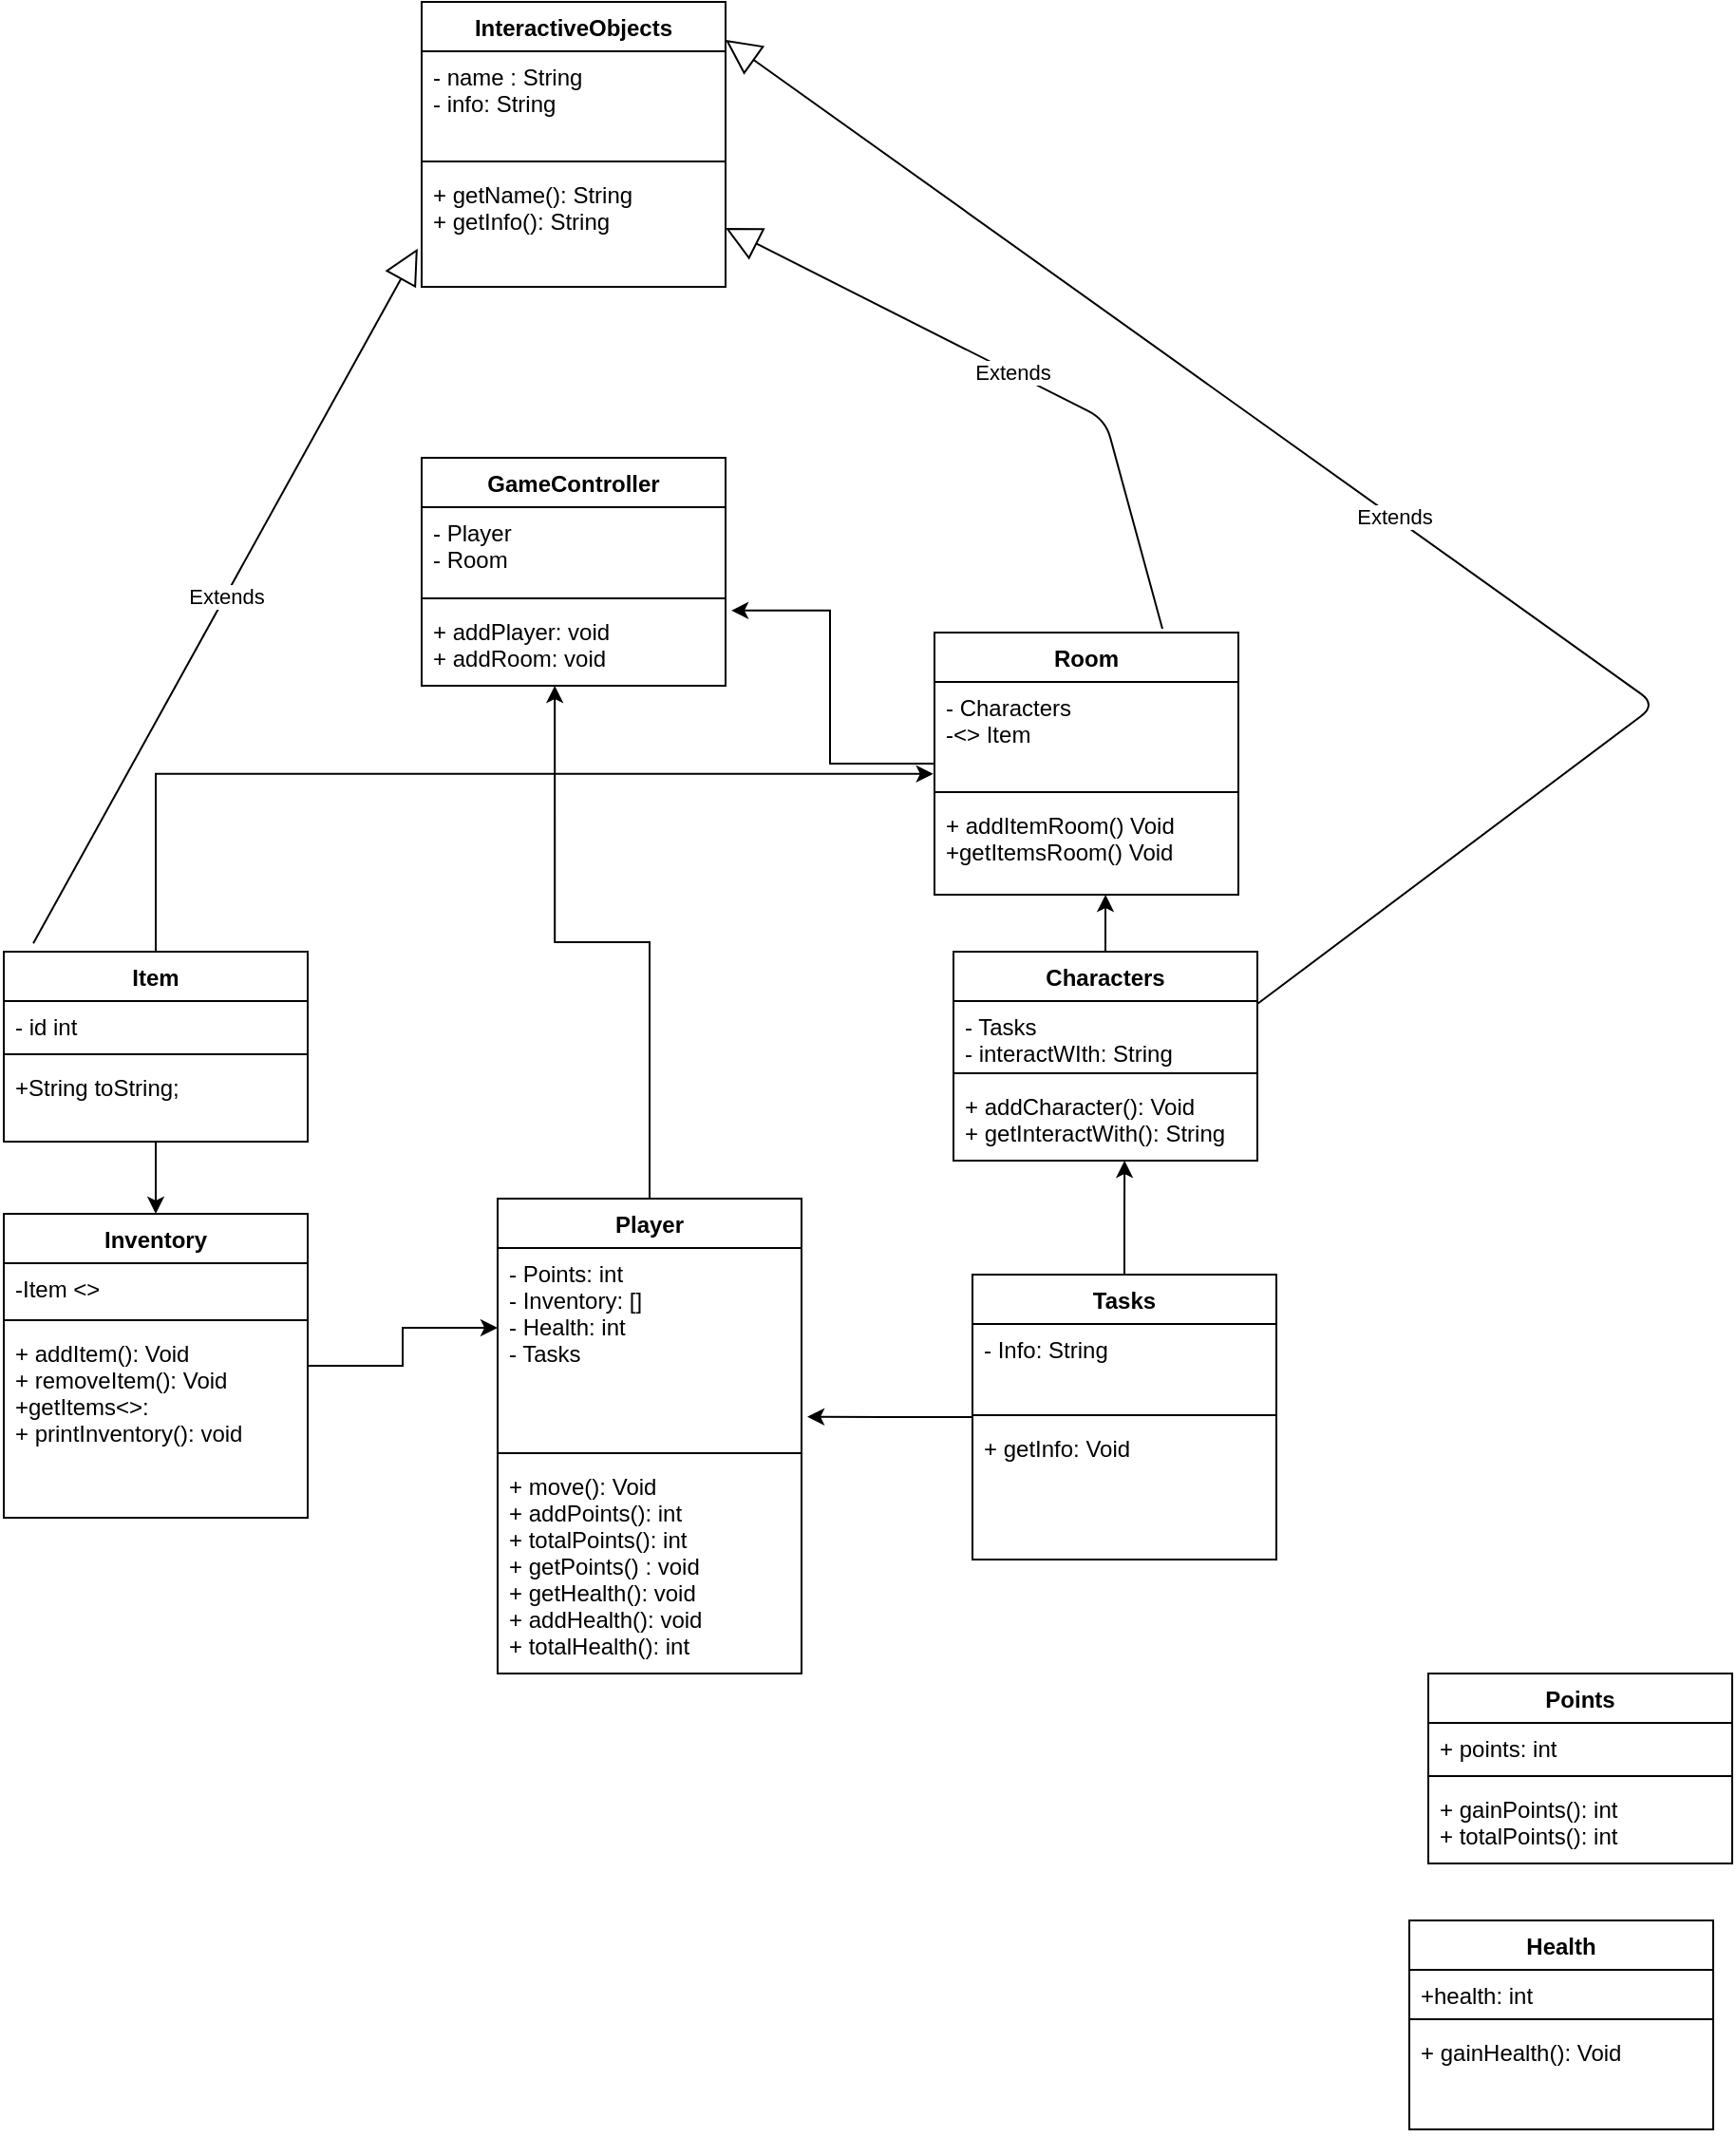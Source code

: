 <mxfile version="13.8.6" type="github">
  <diagram id="OaIZEHk09cOnDfYloAlH" name="Page-1">
    <mxGraphModel dx="2500" dy="2103" grid="1" gridSize="10" guides="1" tooltips="1" connect="1" arrows="1" fold="1" page="1" pageScale="1" pageWidth="827" pageHeight="1169" math="0" shadow="0">
      <root>
        <mxCell id="0" />
        <mxCell id="1" parent="0" />
        <mxCell id="fyJtYtqgs7xTM8hpXgKs-1" value="InteractiveObjects" style="swimlane;fontStyle=1;align=center;verticalAlign=top;childLayout=stackLayout;horizontal=1;startSize=26;horizontalStack=0;resizeParent=1;resizeParentMax=0;resizeLast=0;collapsible=1;marginBottom=0;" parent="1" vertex="1">
          <mxGeometry x="100" y="-270" width="160" height="150" as="geometry" />
        </mxCell>
        <mxCell id="fyJtYtqgs7xTM8hpXgKs-2" value="- name : String&#xa;- info: String&#xa;" style="text;strokeColor=none;fillColor=none;align=left;verticalAlign=top;spacingLeft=4;spacingRight=4;overflow=hidden;rotatable=0;points=[[0,0.5],[1,0.5]];portConstraint=eastwest;" parent="fyJtYtqgs7xTM8hpXgKs-1" vertex="1">
          <mxGeometry y="26" width="160" height="54" as="geometry" />
        </mxCell>
        <mxCell id="fyJtYtqgs7xTM8hpXgKs-3" value="" style="line;strokeWidth=1;fillColor=none;align=left;verticalAlign=middle;spacingTop=-1;spacingLeft=3;spacingRight=3;rotatable=0;labelPosition=right;points=[];portConstraint=eastwest;" parent="fyJtYtqgs7xTM8hpXgKs-1" vertex="1">
          <mxGeometry y="80" width="160" height="8" as="geometry" />
        </mxCell>
        <mxCell id="fyJtYtqgs7xTM8hpXgKs-4" value="+ getName(): String&#xa;+ getInfo(): String&#xa;" style="text;strokeColor=none;fillColor=none;align=left;verticalAlign=top;spacingLeft=4;spacingRight=4;overflow=hidden;rotatable=0;points=[[0,0.5],[1,0.5]];portConstraint=eastwest;" parent="fyJtYtqgs7xTM8hpXgKs-1" vertex="1">
          <mxGeometry y="88" width="160" height="62" as="geometry" />
        </mxCell>
        <mxCell id="Br5TqSRko3BlNioLOSHJ-10" value="Health" style="swimlane;fontStyle=1;align=center;verticalAlign=top;childLayout=stackLayout;horizontal=1;startSize=26;horizontalStack=0;resizeParent=1;resizeParentMax=0;resizeLast=0;collapsible=1;marginBottom=0;" parent="1" vertex="1">
          <mxGeometry x="620" y="740" width="160" height="110" as="geometry" />
        </mxCell>
        <mxCell id="Br5TqSRko3BlNioLOSHJ-11" value="+health: int" style="text;strokeColor=none;fillColor=none;align=left;verticalAlign=top;spacingLeft=4;spacingRight=4;overflow=hidden;rotatable=0;points=[[0,0.5],[1,0.5]];portConstraint=eastwest;" parent="Br5TqSRko3BlNioLOSHJ-10" vertex="1">
          <mxGeometry y="26" width="160" height="22" as="geometry" />
        </mxCell>
        <mxCell id="Br5TqSRko3BlNioLOSHJ-12" value="" style="line;strokeWidth=1;fillColor=none;align=left;verticalAlign=middle;spacingTop=-1;spacingLeft=3;spacingRight=3;rotatable=0;labelPosition=right;points=[];portConstraint=eastwest;" parent="Br5TqSRko3BlNioLOSHJ-10" vertex="1">
          <mxGeometry y="48" width="160" height="8" as="geometry" />
        </mxCell>
        <mxCell id="Br5TqSRko3BlNioLOSHJ-13" value="+ gainHealth(): Void&#xa;" style="text;strokeColor=none;fillColor=none;align=left;verticalAlign=top;spacingLeft=4;spacingRight=4;overflow=hidden;rotatable=0;points=[[0,0.5],[1,0.5]];portConstraint=eastwest;" parent="Br5TqSRko3BlNioLOSHJ-10" vertex="1">
          <mxGeometry y="56" width="160" height="54" as="geometry" />
        </mxCell>
        <mxCell id="fyJtYtqgs7xTM8hpXgKs-21" value="Points" style="swimlane;fontStyle=1;align=center;verticalAlign=top;childLayout=stackLayout;horizontal=1;startSize=26;horizontalStack=0;resizeParent=1;resizeParentMax=0;resizeLast=0;collapsible=1;marginBottom=0;" parent="1" vertex="1">
          <mxGeometry x="630" y="610" width="160" height="100" as="geometry" />
        </mxCell>
        <mxCell id="fyJtYtqgs7xTM8hpXgKs-22" value="+ points: int" style="text;strokeColor=none;fillColor=none;align=left;verticalAlign=top;spacingLeft=4;spacingRight=4;overflow=hidden;rotatable=0;points=[[0,0.5],[1,0.5]];portConstraint=eastwest;" parent="fyJtYtqgs7xTM8hpXgKs-21" vertex="1">
          <mxGeometry y="26" width="160" height="24" as="geometry" />
        </mxCell>
        <mxCell id="fyJtYtqgs7xTM8hpXgKs-23" value="" style="line;strokeWidth=1;fillColor=none;align=left;verticalAlign=middle;spacingTop=-1;spacingLeft=3;spacingRight=3;rotatable=0;labelPosition=right;points=[];portConstraint=eastwest;" parent="fyJtYtqgs7xTM8hpXgKs-21" vertex="1">
          <mxGeometry y="50" width="160" height="8" as="geometry" />
        </mxCell>
        <mxCell id="fyJtYtqgs7xTM8hpXgKs-24" value="+ gainPoints(): int&#xa;+ totalPoints(): int" style="text;strokeColor=none;fillColor=none;align=left;verticalAlign=top;spacingLeft=4;spacingRight=4;overflow=hidden;rotatable=0;points=[[0,0.5],[1,0.5]];portConstraint=eastwest;" parent="fyJtYtqgs7xTM8hpXgKs-21" vertex="1">
          <mxGeometry y="58" width="160" height="42" as="geometry" />
        </mxCell>
        <mxCell id="Wz_xO3bhvmFDx0TktLbk-16" style="edgeStyle=orthogonalEdgeStyle;rounded=0;orthogonalLoop=1;jettySize=auto;html=1;entryX=0.438;entryY=1;entryDx=0;entryDy=0;entryPerimeter=0;" parent="1" source="Br5TqSRko3BlNioLOSHJ-26" target="Wz_xO3bhvmFDx0TktLbk-15" edge="1">
          <mxGeometry relative="1" as="geometry">
            <mxPoint x="220" y="120" as="targetPoint" />
          </mxGeometry>
        </mxCell>
        <mxCell id="Br5TqSRko3BlNioLOSHJ-26" value="Player" style="swimlane;fontStyle=1;align=center;verticalAlign=top;childLayout=stackLayout;horizontal=1;startSize=26;horizontalStack=0;resizeParent=1;resizeParentMax=0;resizeLast=0;collapsible=1;marginBottom=0;" parent="1" vertex="1">
          <mxGeometry x="140" y="360" width="160" height="250" as="geometry" />
        </mxCell>
        <mxCell id="Br5TqSRko3BlNioLOSHJ-27" value="- Points: int&#xa;- Inventory: [] &#xa;- Health: int&#xa;- Tasks" style="text;strokeColor=none;fillColor=none;align=left;verticalAlign=top;spacingLeft=4;spacingRight=4;overflow=hidden;rotatable=0;points=[[0,0.5],[1,0.5]];portConstraint=eastwest;" parent="Br5TqSRko3BlNioLOSHJ-26" vertex="1">
          <mxGeometry y="26" width="160" height="104" as="geometry" />
        </mxCell>
        <mxCell id="Br5TqSRko3BlNioLOSHJ-28" value="" style="line;strokeWidth=1;fillColor=none;align=left;verticalAlign=middle;spacingTop=-1;spacingLeft=3;spacingRight=3;rotatable=0;labelPosition=right;points=[];portConstraint=eastwest;" parent="Br5TqSRko3BlNioLOSHJ-26" vertex="1">
          <mxGeometry y="130" width="160" height="8" as="geometry" />
        </mxCell>
        <mxCell id="Br5TqSRko3BlNioLOSHJ-29" value="+ move(): Void&#xa;+ addPoints(): int&#xa;+ totalPoints(): int&#xa;+ getPoints() : void&#xa;+ getHealth(): void&#xa;+ addHealth(): void&#xa;+ totalHealth(): int" style="text;strokeColor=none;fillColor=none;align=left;verticalAlign=top;spacingLeft=4;spacingRight=4;overflow=hidden;rotatable=0;points=[[0,0.5],[1,0.5]];portConstraint=eastwest;" parent="Br5TqSRko3BlNioLOSHJ-26" vertex="1">
          <mxGeometry y="138" width="160" height="112" as="geometry" />
        </mxCell>
        <mxCell id="XbGQKsOe6jxwTN5SNM0O-1" style="edgeStyle=orthogonalEdgeStyle;rounded=0;orthogonalLoop=1;jettySize=auto;html=1;entryX=0.5;entryY=0;entryDx=0;entryDy=0;" parent="1" source="fyJtYtqgs7xTM8hpXgKs-5" target="fyJtYtqgs7xTM8hpXgKs-17" edge="1">
          <mxGeometry relative="1" as="geometry" />
        </mxCell>
        <mxCell id="XbGQKsOe6jxwTN5SNM0O-8" style="edgeStyle=orthogonalEdgeStyle;rounded=0;orthogonalLoop=1;jettySize=auto;html=1;entryX=-0.004;entryY=0.896;entryDx=0;entryDy=0;entryPerimeter=0;" parent="1" source="fyJtYtqgs7xTM8hpXgKs-5" target="fyJtYtqgs7xTM8hpXgKs-26" edge="1">
          <mxGeometry relative="1" as="geometry" />
        </mxCell>
        <mxCell id="fyJtYtqgs7xTM8hpXgKs-5" value="Item" style="swimlane;fontStyle=1;align=center;verticalAlign=top;childLayout=stackLayout;horizontal=1;startSize=26;horizontalStack=0;resizeParent=1;resizeParentMax=0;resizeLast=0;collapsible=1;marginBottom=0;" parent="1" vertex="1">
          <mxGeometry x="-120" y="230" width="160" height="100" as="geometry" />
        </mxCell>
        <mxCell id="fyJtYtqgs7xTM8hpXgKs-6" value="- id int" style="text;strokeColor=none;fillColor=none;align=left;verticalAlign=top;spacingLeft=4;spacingRight=4;overflow=hidden;rotatable=0;points=[[0,0.5],[1,0.5]];portConstraint=eastwest;" parent="fyJtYtqgs7xTM8hpXgKs-5" vertex="1">
          <mxGeometry y="26" width="160" height="24" as="geometry" />
        </mxCell>
        <mxCell id="fyJtYtqgs7xTM8hpXgKs-7" value="" style="line;strokeWidth=1;fillColor=none;align=left;verticalAlign=middle;spacingTop=-1;spacingLeft=3;spacingRight=3;rotatable=0;labelPosition=right;points=[];portConstraint=eastwest;" parent="fyJtYtqgs7xTM8hpXgKs-5" vertex="1">
          <mxGeometry y="50" width="160" height="8" as="geometry" />
        </mxCell>
        <mxCell id="fyJtYtqgs7xTM8hpXgKs-8" value="+String toString; " style="text;strokeColor=none;fillColor=none;align=left;verticalAlign=top;spacingLeft=4;spacingRight=4;overflow=hidden;rotatable=0;points=[[0,0.5],[1,0.5]];portConstraint=eastwest;" parent="fyJtYtqgs7xTM8hpXgKs-5" vertex="1">
          <mxGeometry y="58" width="160" height="42" as="geometry" />
        </mxCell>
        <mxCell id="XbGQKsOe6jxwTN5SNM0O-13" style="edgeStyle=orthogonalEdgeStyle;rounded=0;orthogonalLoop=1;jettySize=auto;html=1;entryX=0.563;entryY=1;entryDx=0;entryDy=0;entryPerimeter=0;" parent="1" source="Br5TqSRko3BlNioLOSHJ-41" target="fyJtYtqgs7xTM8hpXgKs-12" edge="1">
          <mxGeometry relative="1" as="geometry" />
        </mxCell>
        <mxCell id="XbGQKsOe6jxwTN5SNM0O-15" style="edgeStyle=orthogonalEdgeStyle;rounded=0;orthogonalLoop=1;jettySize=auto;html=1;entryX=1.019;entryY=0.854;entryDx=0;entryDy=0;entryPerimeter=0;" parent="1" source="Br5TqSRko3BlNioLOSHJ-41" target="Br5TqSRko3BlNioLOSHJ-27" edge="1">
          <mxGeometry relative="1" as="geometry" />
        </mxCell>
        <mxCell id="Br5TqSRko3BlNioLOSHJ-41" value="Tasks" style="swimlane;fontStyle=1;align=center;verticalAlign=top;childLayout=stackLayout;horizontal=1;startSize=26;horizontalStack=0;resizeParent=1;resizeParentMax=0;resizeLast=0;collapsible=1;marginBottom=0;" parent="1" vertex="1">
          <mxGeometry x="390" y="400" width="160" height="150" as="geometry" />
        </mxCell>
        <mxCell id="Br5TqSRko3BlNioLOSHJ-42" value="- Info: String" style="text;strokeColor=none;fillColor=none;align=left;verticalAlign=top;spacingLeft=4;spacingRight=4;overflow=hidden;rotatable=0;points=[[0,0.5],[1,0.5]];portConstraint=eastwest;" parent="Br5TqSRko3BlNioLOSHJ-41" vertex="1">
          <mxGeometry y="26" width="160" height="44" as="geometry" />
        </mxCell>
        <mxCell id="Br5TqSRko3BlNioLOSHJ-43" value="" style="line;strokeWidth=1;fillColor=none;align=left;verticalAlign=middle;spacingTop=-1;spacingLeft=3;spacingRight=3;rotatable=0;labelPosition=right;points=[];portConstraint=eastwest;" parent="Br5TqSRko3BlNioLOSHJ-41" vertex="1">
          <mxGeometry y="70" width="160" height="8" as="geometry" />
        </mxCell>
        <mxCell id="Br5TqSRko3BlNioLOSHJ-44" value="+ getInfo: Void" style="text;strokeColor=none;fillColor=none;align=left;verticalAlign=top;spacingLeft=4;spacingRight=4;overflow=hidden;rotatable=0;points=[[0,0.5],[1,0.5]];portConstraint=eastwest;" parent="Br5TqSRko3BlNioLOSHJ-41" vertex="1">
          <mxGeometry y="78" width="160" height="72" as="geometry" />
        </mxCell>
        <mxCell id="Wz_xO3bhvmFDx0TktLbk-18" style="edgeStyle=orthogonalEdgeStyle;rounded=0;orthogonalLoop=1;jettySize=auto;html=1;entryX=1.019;entryY=0.058;entryDx=0;entryDy=0;entryPerimeter=0;" parent="1" source="fyJtYtqgs7xTM8hpXgKs-25" target="Wz_xO3bhvmFDx0TktLbk-15" edge="1">
          <mxGeometry relative="1" as="geometry" />
        </mxCell>
        <mxCell id="fyJtYtqgs7xTM8hpXgKs-25" value="Room" style="swimlane;fontStyle=1;align=center;verticalAlign=top;childLayout=stackLayout;horizontal=1;startSize=26;horizontalStack=0;resizeParent=1;resizeParentMax=0;resizeLast=0;collapsible=1;marginBottom=0;" parent="1" vertex="1">
          <mxGeometry x="370" y="62" width="160" height="138" as="geometry" />
        </mxCell>
        <mxCell id="fyJtYtqgs7xTM8hpXgKs-26" value="- Characters&#xa;-&lt;&gt; Item &#xa;" style="text;strokeColor=none;fillColor=none;align=left;verticalAlign=top;spacingLeft=4;spacingRight=4;overflow=hidden;rotatable=0;points=[[0,0.5],[1,0.5]];portConstraint=eastwest;" parent="fyJtYtqgs7xTM8hpXgKs-25" vertex="1">
          <mxGeometry y="26" width="160" height="54" as="geometry" />
        </mxCell>
        <mxCell id="fyJtYtqgs7xTM8hpXgKs-27" value="" style="line;strokeWidth=1;fillColor=none;align=left;verticalAlign=middle;spacingTop=-1;spacingLeft=3;spacingRight=3;rotatable=0;labelPosition=right;points=[];portConstraint=eastwest;" parent="fyJtYtqgs7xTM8hpXgKs-25" vertex="1">
          <mxGeometry y="80" width="160" height="8" as="geometry" />
        </mxCell>
        <mxCell id="fyJtYtqgs7xTM8hpXgKs-28" value="+ addItemRoom() Void&#xa;+getItemsRoom() Void" style="text;strokeColor=none;fillColor=none;align=left;verticalAlign=top;spacingLeft=4;spacingRight=4;overflow=hidden;rotatable=0;points=[[0,0.5],[1,0.5]];portConstraint=eastwest;" parent="fyJtYtqgs7xTM8hpXgKs-25" vertex="1">
          <mxGeometry y="88" width="160" height="50" as="geometry" />
        </mxCell>
        <mxCell id="XbGQKsOe6jxwTN5SNM0O-10" style="edgeStyle=orthogonalEdgeStyle;rounded=0;orthogonalLoop=1;jettySize=auto;html=1;entryX=0.563;entryY=1;entryDx=0;entryDy=0;entryPerimeter=0;" parent="1" source="fyJtYtqgs7xTM8hpXgKs-9" target="fyJtYtqgs7xTM8hpXgKs-28" edge="1">
          <mxGeometry relative="1" as="geometry" />
        </mxCell>
        <mxCell id="fyJtYtqgs7xTM8hpXgKs-9" value="Characters" style="swimlane;fontStyle=1;align=center;verticalAlign=top;childLayout=stackLayout;horizontal=1;startSize=26;horizontalStack=0;resizeParent=1;resizeParentMax=0;resizeLast=0;collapsible=1;marginBottom=0;" parent="1" vertex="1">
          <mxGeometry x="380" y="230" width="160" height="110" as="geometry" />
        </mxCell>
        <mxCell id="fyJtYtqgs7xTM8hpXgKs-10" value="- Tasks&#xa;- interactWIth: String" style="text;strokeColor=none;fillColor=none;align=left;verticalAlign=top;spacingLeft=4;spacingRight=4;overflow=hidden;rotatable=0;points=[[0,0.5],[1,0.5]];portConstraint=eastwest;" parent="fyJtYtqgs7xTM8hpXgKs-9" vertex="1">
          <mxGeometry y="26" width="160" height="34" as="geometry" />
        </mxCell>
        <mxCell id="fyJtYtqgs7xTM8hpXgKs-11" value="" style="line;strokeWidth=1;fillColor=none;align=left;verticalAlign=middle;spacingTop=-1;spacingLeft=3;spacingRight=3;rotatable=0;labelPosition=right;points=[];portConstraint=eastwest;" parent="fyJtYtqgs7xTM8hpXgKs-9" vertex="1">
          <mxGeometry y="60" width="160" height="8" as="geometry" />
        </mxCell>
        <mxCell id="fyJtYtqgs7xTM8hpXgKs-12" value="+ addCharacter(): Void&#xa;+ getInteractWith(): String" style="text;strokeColor=none;fillColor=none;align=left;verticalAlign=top;spacingLeft=4;spacingRight=4;overflow=hidden;rotatable=0;points=[[0,0.5],[1,0.5]];portConstraint=eastwest;" parent="fyJtYtqgs7xTM8hpXgKs-9" vertex="1">
          <mxGeometry y="68" width="160" height="42" as="geometry" />
        </mxCell>
        <mxCell id="XbGQKsOe6jxwTN5SNM0O-3" style="edgeStyle=orthogonalEdgeStyle;rounded=0;orthogonalLoop=1;jettySize=auto;html=1;entryX=0;entryY=0.404;entryDx=0;entryDy=0;entryPerimeter=0;" parent="1" source="fyJtYtqgs7xTM8hpXgKs-17" target="Br5TqSRko3BlNioLOSHJ-27" edge="1">
          <mxGeometry relative="1" as="geometry" />
        </mxCell>
        <mxCell id="fyJtYtqgs7xTM8hpXgKs-17" value="Inventory" style="swimlane;fontStyle=1;align=center;verticalAlign=top;childLayout=stackLayout;horizontal=1;startSize=26;horizontalStack=0;resizeParent=1;resizeParentMax=0;resizeLast=0;collapsible=1;marginBottom=0;" parent="1" vertex="1">
          <mxGeometry x="-120" y="368" width="160" height="160" as="geometry" />
        </mxCell>
        <mxCell id="fyJtYtqgs7xTM8hpXgKs-18" value="-Item &lt;&gt;" style="text;strokeColor=none;fillColor=none;align=left;verticalAlign=top;spacingLeft=4;spacingRight=4;overflow=hidden;rotatable=0;points=[[0,0.5],[1,0.5]];portConstraint=eastwest;" parent="fyJtYtqgs7xTM8hpXgKs-17" vertex="1">
          <mxGeometry y="26" width="160" height="26" as="geometry" />
        </mxCell>
        <mxCell id="fyJtYtqgs7xTM8hpXgKs-19" value="" style="line;strokeWidth=1;fillColor=none;align=left;verticalAlign=middle;spacingTop=-1;spacingLeft=3;spacingRight=3;rotatable=0;labelPosition=right;points=[];portConstraint=eastwest;" parent="fyJtYtqgs7xTM8hpXgKs-17" vertex="1">
          <mxGeometry y="52" width="160" height="8" as="geometry" />
        </mxCell>
        <mxCell id="fyJtYtqgs7xTM8hpXgKs-20" value="+ addItem(): Void &#xa;+ removeItem(): Void&#xa;+getItems&lt;&gt;: &#xa;+ printInventory(): void" style="text;strokeColor=none;fillColor=none;align=left;verticalAlign=top;spacingLeft=4;spacingRight=4;overflow=hidden;rotatable=0;points=[[0,0.5],[1,0.5]];portConstraint=eastwest;" parent="fyJtYtqgs7xTM8hpXgKs-17" vertex="1">
          <mxGeometry y="60" width="160" height="100" as="geometry" />
        </mxCell>
        <mxCell id="Wz_xO3bhvmFDx0TktLbk-11" value="Extends" style="endArrow=block;endSize=16;endFill=0;html=1;entryX=1;entryY=0.5;entryDx=0;entryDy=0;" parent="1" target="fyJtYtqgs7xTM8hpXgKs-4" edge="1">
          <mxGeometry width="160" relative="1" as="geometry">
            <mxPoint x="490" y="60" as="sourcePoint" />
            <mxPoint x="540" y="-60" as="targetPoint" />
            <Array as="points">
              <mxPoint x="460" y="-50" />
            </Array>
          </mxGeometry>
        </mxCell>
        <mxCell id="Wz_xO3bhvmFDx0TktLbk-12" value="GameController" style="swimlane;fontStyle=1;align=center;verticalAlign=top;childLayout=stackLayout;horizontal=1;startSize=26;horizontalStack=0;resizeParent=1;resizeParentMax=0;resizeLast=0;collapsible=1;marginBottom=0;" parent="1" vertex="1">
          <mxGeometry x="100" y="-30" width="160" height="120" as="geometry" />
        </mxCell>
        <mxCell id="Wz_xO3bhvmFDx0TktLbk-13" value="- Player&#xa;- Room" style="text;strokeColor=none;fillColor=none;align=left;verticalAlign=top;spacingLeft=4;spacingRight=4;overflow=hidden;rotatable=0;points=[[0,0.5],[1,0.5]];portConstraint=eastwest;" parent="Wz_xO3bhvmFDx0TktLbk-12" vertex="1">
          <mxGeometry y="26" width="160" height="44" as="geometry" />
        </mxCell>
        <mxCell id="Wz_xO3bhvmFDx0TktLbk-14" value="" style="line;strokeWidth=1;fillColor=none;align=left;verticalAlign=middle;spacingTop=-1;spacingLeft=3;spacingRight=3;rotatable=0;labelPosition=right;points=[];portConstraint=eastwest;" parent="Wz_xO3bhvmFDx0TktLbk-12" vertex="1">
          <mxGeometry y="70" width="160" height="8" as="geometry" />
        </mxCell>
        <mxCell id="Wz_xO3bhvmFDx0TktLbk-15" value="+ addPlayer: void&#xa;+ addRoom: void" style="text;strokeColor=none;fillColor=none;align=left;verticalAlign=top;spacingLeft=4;spacingRight=4;overflow=hidden;rotatable=0;points=[[0,0.5],[1,0.5]];portConstraint=eastwest;" parent="Wz_xO3bhvmFDx0TktLbk-12" vertex="1">
          <mxGeometry y="78" width="160" height="42" as="geometry" />
        </mxCell>
        <mxCell id="Wz_xO3bhvmFDx0TktLbk-19" value="Extends" style="endArrow=block;endSize=16;endFill=0;html=1;entryX=-0.013;entryY=0.675;entryDx=0;entryDy=0;entryPerimeter=0;exitX=0.097;exitY=-0.044;exitDx=0;exitDy=0;exitPerimeter=0;" parent="1" source="fyJtYtqgs7xTM8hpXgKs-5" target="fyJtYtqgs7xTM8hpXgKs-4" edge="1">
          <mxGeometry width="160" relative="1" as="geometry">
            <mxPoint x="-170" y="-20" as="sourcePoint" />
            <mxPoint x="-10" y="-20" as="targetPoint" />
          </mxGeometry>
        </mxCell>
        <mxCell id="Wz_xO3bhvmFDx0TktLbk-20" value="Extends" style="endArrow=block;endSize=16;endFill=0;html=1;entryX=1;entryY=0.133;entryDx=0;entryDy=0;entryPerimeter=0;exitX=1;exitY=0.25;exitDx=0;exitDy=0;" parent="1" source="fyJtYtqgs7xTM8hpXgKs-9" target="fyJtYtqgs7xTM8hpXgKs-1" edge="1">
          <mxGeometry width="160" relative="1" as="geometry">
            <mxPoint x="550" y="250" as="sourcePoint" />
            <mxPoint x="680" y="-140" as="targetPoint" />
            <Array as="points">
              <mxPoint x="750" y="100" />
            </Array>
          </mxGeometry>
        </mxCell>
      </root>
    </mxGraphModel>
  </diagram>
</mxfile>
